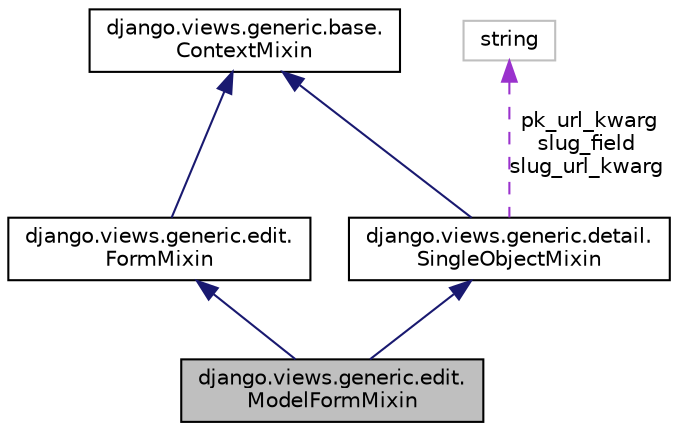 digraph "django.views.generic.edit.ModelFormMixin"
{
 // LATEX_PDF_SIZE
  edge [fontname="Helvetica",fontsize="10",labelfontname="Helvetica",labelfontsize="10"];
  node [fontname="Helvetica",fontsize="10",shape=record];
  Node1 [label="django.views.generic.edit.\lModelFormMixin",height=0.2,width=0.4,color="black", fillcolor="grey75", style="filled", fontcolor="black",tooltip=" "];
  Node2 -> Node1 [dir="back",color="midnightblue",fontsize="10",style="solid"];
  Node2 [label="django.views.generic.edit.\lFormMixin",height=0.2,width=0.4,color="black", fillcolor="white", style="filled",URL="$classdjango_1_1views_1_1generic_1_1edit_1_1_form_mixin.html",tooltip=" "];
  Node3 -> Node2 [dir="back",color="midnightblue",fontsize="10",style="solid"];
  Node3 [label="django.views.generic.base.\lContextMixin",height=0.2,width=0.4,color="black", fillcolor="white", style="filled",URL="$classdjango_1_1views_1_1generic_1_1base_1_1_context_mixin.html",tooltip=" "];
  Node4 -> Node1 [dir="back",color="midnightblue",fontsize="10",style="solid"];
  Node4 [label="django.views.generic.detail.\lSingleObjectMixin",height=0.2,width=0.4,color="black", fillcolor="white", style="filled",URL="$classdjango_1_1views_1_1generic_1_1detail_1_1_single_object_mixin.html",tooltip=" "];
  Node3 -> Node4 [dir="back",color="midnightblue",fontsize="10",style="solid"];
  Node5 -> Node4 [dir="back",color="darkorchid3",fontsize="10",style="dashed",label=" pk_url_kwarg\nslug_field\nslug_url_kwarg" ];
  Node5 [label="string",height=0.2,width=0.4,color="grey75", fillcolor="white", style="filled",tooltip=" "];
}
